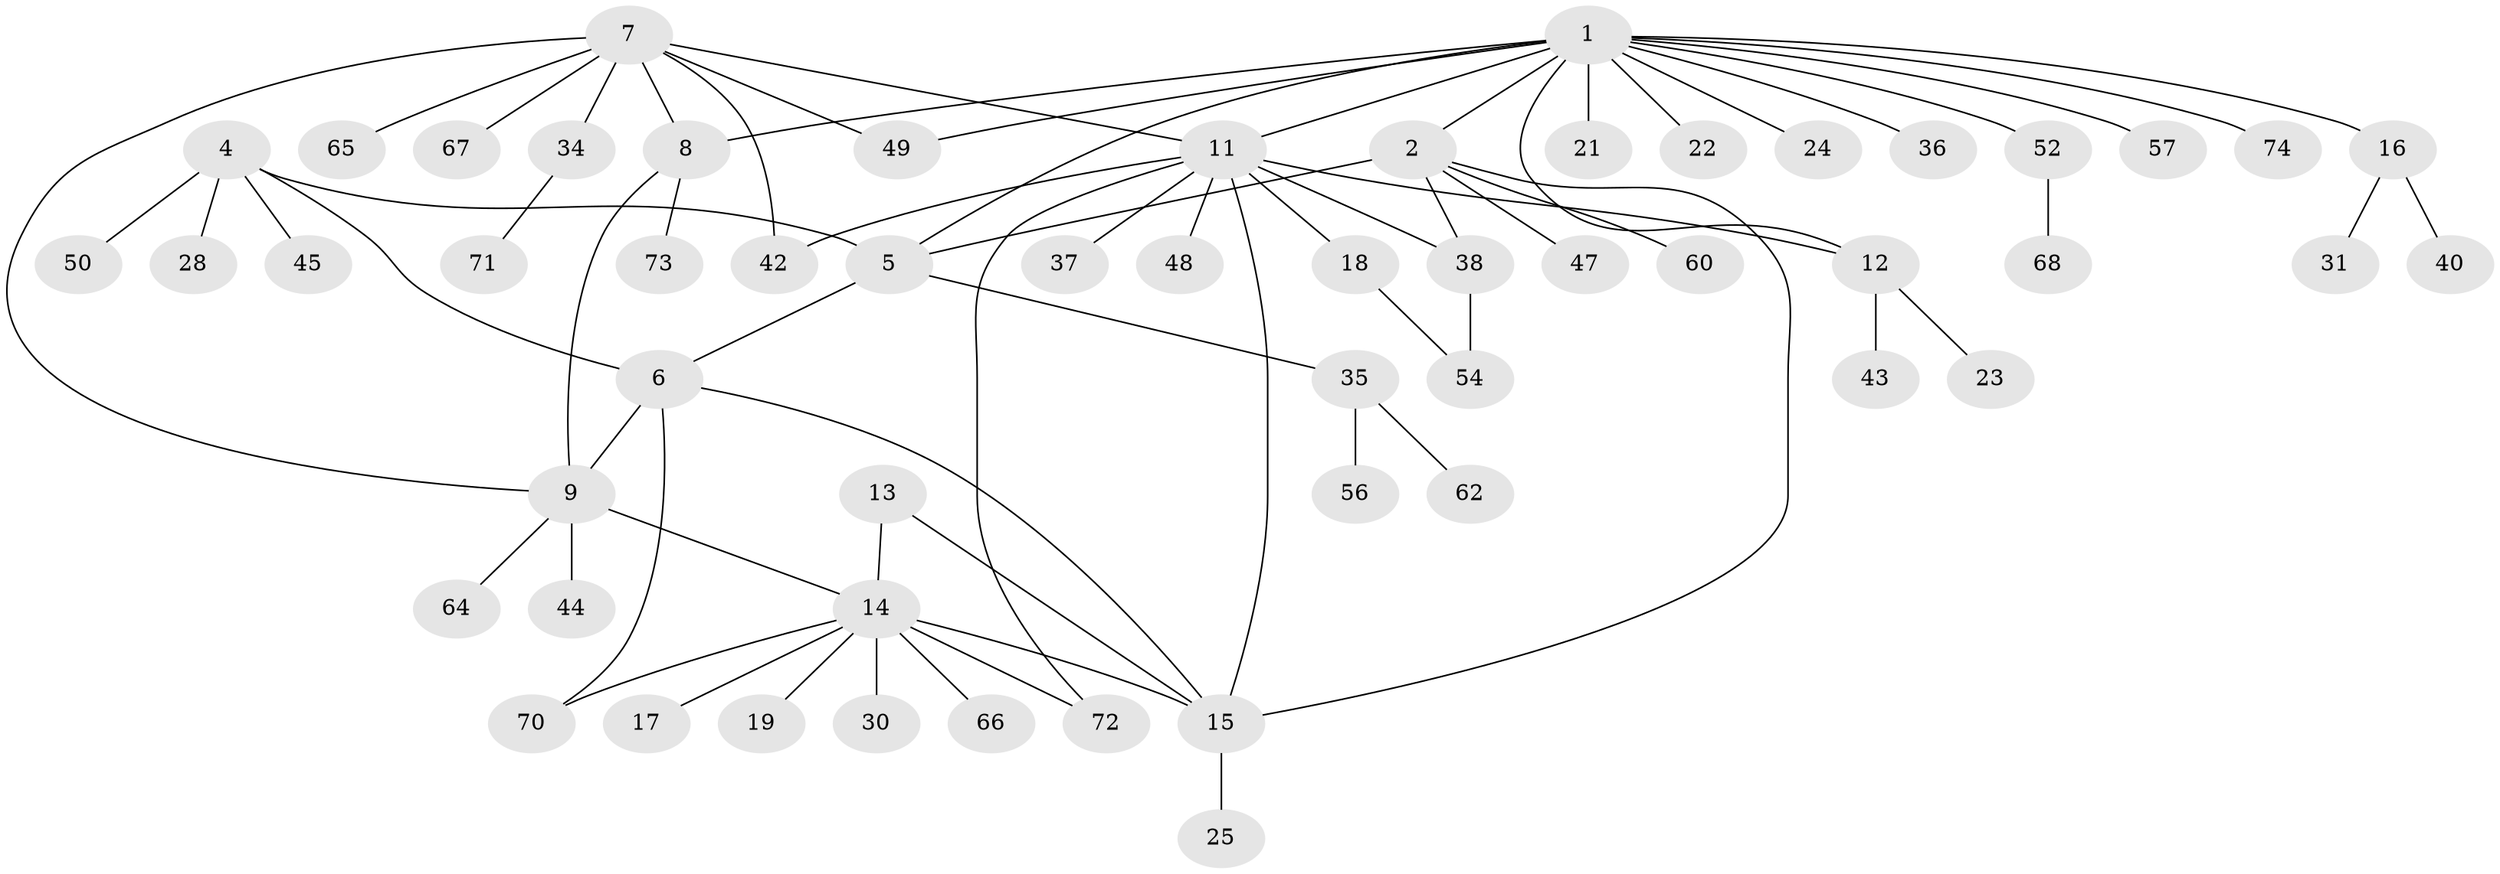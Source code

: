 // original degree distribution, {12: 0.013513513513513514, 4: 0.04054054054054054, 5: 0.04054054054054054, 6: 0.05405405405405406, 9: 0.013513513513513514, 7: 0.013513513513513514, 11: 0.013513513513513514, 2: 0.20270270270270271, 10: 0.013513513513513514, 1: 0.5540540540540541, 3: 0.04054054054054054}
// Generated by graph-tools (version 1.1) at 2025/42/03/06/25 10:42:13]
// undirected, 55 vertices, 70 edges
graph export_dot {
graph [start="1"]
  node [color=gray90,style=filled];
  1 [super="+10"];
  2 [super="+3"];
  4 [super="+32"];
  5 [super="+29"];
  6 [super="+55"];
  7 [super="+46"];
  8 [super="+63"];
  9 [super="+20"];
  11 [super="+39"];
  12 [super="+58"];
  13;
  14 [super="+33"];
  15;
  16 [super="+26"];
  17;
  18;
  19;
  21 [super="+27"];
  22;
  23;
  24;
  25;
  28;
  30;
  31 [super="+51"];
  34 [super="+53"];
  35 [super="+61"];
  36;
  37 [super="+41"];
  38;
  40;
  42 [super="+59"];
  43;
  44 [super="+69"];
  45;
  47;
  48;
  49;
  50;
  52;
  54;
  56;
  57;
  60;
  62;
  64;
  65;
  66;
  67;
  68;
  70;
  71;
  72;
  73;
  74;
  1 -- 2 [weight=2];
  1 -- 8;
  1 -- 16;
  1 -- 21;
  1 -- 22;
  1 -- 24;
  1 -- 36;
  1 -- 52;
  1 -- 57;
  1 -- 74;
  1 -- 49;
  1 -- 5;
  1 -- 11;
  1 -- 12;
  2 -- 38;
  2 -- 47;
  2 -- 5;
  2 -- 60;
  2 -- 15;
  4 -- 5;
  4 -- 6;
  4 -- 28;
  4 -- 45;
  4 -- 50;
  5 -- 6;
  5 -- 35;
  6 -- 9;
  6 -- 15;
  6 -- 70;
  7 -- 8;
  7 -- 9;
  7 -- 11;
  7 -- 34;
  7 -- 42;
  7 -- 49;
  7 -- 65;
  7 -- 67;
  8 -- 9;
  8 -- 73;
  9 -- 14;
  9 -- 44;
  9 -- 64;
  11 -- 12;
  11 -- 15;
  11 -- 18;
  11 -- 37;
  11 -- 38;
  11 -- 48;
  11 -- 72;
  11 -- 42;
  12 -- 23;
  12 -- 43;
  13 -- 14;
  13 -- 15;
  14 -- 15;
  14 -- 17;
  14 -- 19;
  14 -- 30;
  14 -- 66;
  14 -- 70;
  14 -- 72;
  15 -- 25;
  16 -- 40;
  16 -- 31;
  18 -- 54;
  34 -- 71;
  35 -- 56;
  35 -- 62;
  38 -- 54;
  52 -- 68;
}
